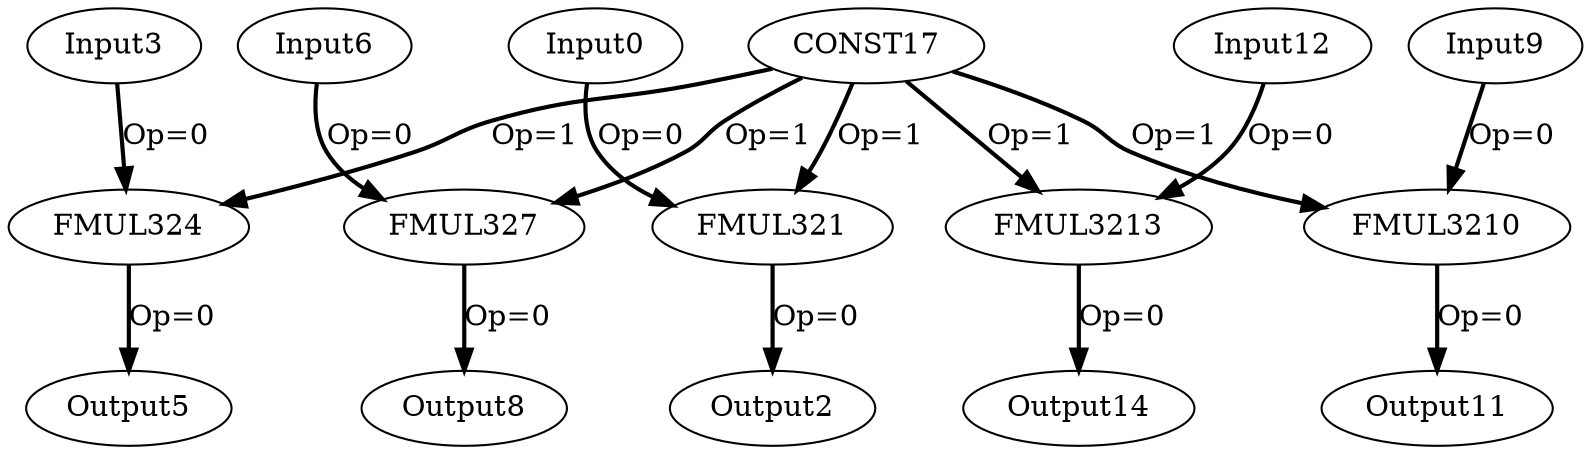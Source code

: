Digraph G {
Input0[opcode = "Input", ref_name="kernel_gemm_0_0", size="100", offset="0,0", pattern="4,25", color = black];
FMUL321[opcode = "FMUL32", color = black];
Output2[opcode = "Output", ref_name="kernel_gemm_0_1", size="100", offset="0,0", pattern="4,25", color = black];
Input3[opcode = "Input", ref_name="kernel_gemm_0_0", size="100", offset="0,0", pattern="4,25", color = black];
FMUL324[opcode = "FMUL32", color = black];
Output5[opcode = "Output", ref_name="kernel_gemm_0_1", size="100", offset="0,0", pattern="4,25", color = black];
Input6[opcode = "Input", ref_name="kernel_gemm_0_0", size="100", offset="0,0", pattern="4,25", color = black];
FMUL327[opcode = "FMUL32", color = black];
Output8[opcode = "Output", ref_name="kernel_gemm_0_1", size="100", offset="0,0", pattern="4,25", color = black];
Input9[opcode = "Input", ref_name="kernel_gemm_0_0", size="100", offset="0,0", pattern="4,25", color = black];
FMUL3210[opcode = "FMUL32", color = black];
Output11[opcode = "Output", ref_name="kernel_gemm_0_1", size="100", offset="0,0", pattern="4,25", color = black];
Input12[opcode = "Input", ref_name="kernel_gemm_0_0", size="100", offset="0,0", pattern="4,25", color = black];
FMUL3213[opcode = "FMUL32", color = black];
Output14[opcode = "Output", ref_name="kernel_gemm_0_1", size="100", offset="0,0", pattern="4,25", color = black];
CONST17[opcode = "CONST", value="0x3F99999A", color = black];
Input0 -> FMUL321[color = black, style = bold, operand = 0, label = "Op=0"];
CONST17 -> FMUL321[color = black, style = bold, operand = 1, label = "Op=1"];
FMUL321 -> Output2[color = black, style = bold, operand = 0, label = "Op=0"];
Input3 -> FMUL324[color = black, style = bold, operand = 0, label = "Op=0"];
CONST17 -> FMUL324[color = black, style = bold, operand = 1, label = "Op=1"];
FMUL324 -> Output5[color = black, style = bold, operand = 0, label = "Op=0"];
Input6 -> FMUL327[color = black, style = bold, operand = 0, label = "Op=0"];
CONST17 -> FMUL327[color = black, style = bold, operand = 1, label = "Op=1"];
FMUL327 -> Output8[color = black, style = bold, operand = 0, label = "Op=0"];
Input9 -> FMUL3210[color = black, style = bold, operand = 0, label = "Op=0"];
CONST17 -> FMUL3210[color = black, style = bold, operand = 1, label = "Op=1"];
FMUL3210 -> Output11[color = black, style = bold, operand = 0, label = "Op=0"];
Input12 -> FMUL3213[color = black, style = bold, operand = 0, label = "Op=0"];
CONST17 -> FMUL3213[color = black, style = bold, operand = 1, label = "Op=1"];
FMUL3213 -> Output14[color = black, style = bold, operand = 0, label = "Op=0"];
}
